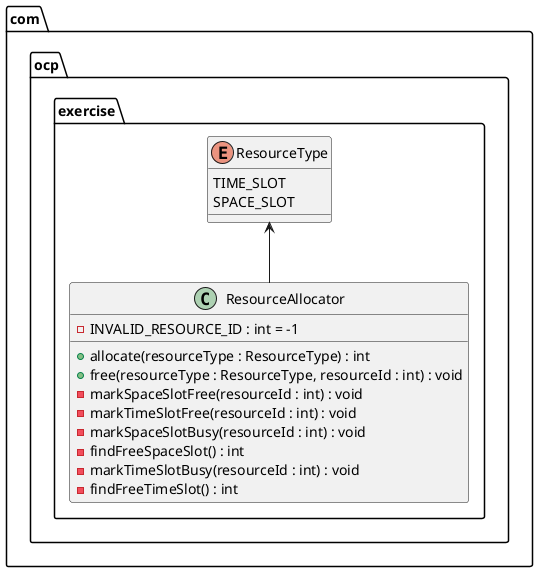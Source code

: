 @startuml
package com.ocp.exercise {

    class ResourceAllocator {
        -INVALID_RESOURCE_ID : int = -1
        +allocate(resourceType : ResourceType) : int
        +free(resourceType : ResourceType, resourceId : int) : void
        -markSpaceSlotFree(resourceId : int) : void
        -markTimeSlotFree(resourceId : int) : void
        -markSpaceSlotBusy(resourceId : int) : void
        -findFreeSpaceSlot() : int
        -markTimeSlotBusy(resourceId : int) : void
        -findFreeTimeSlot() : int
    }

    enum ResourceType {
        TIME_SLOT
        SPACE_SLOT
    }

    ResourceType <-- ResourceAllocator 
}
@enduml
